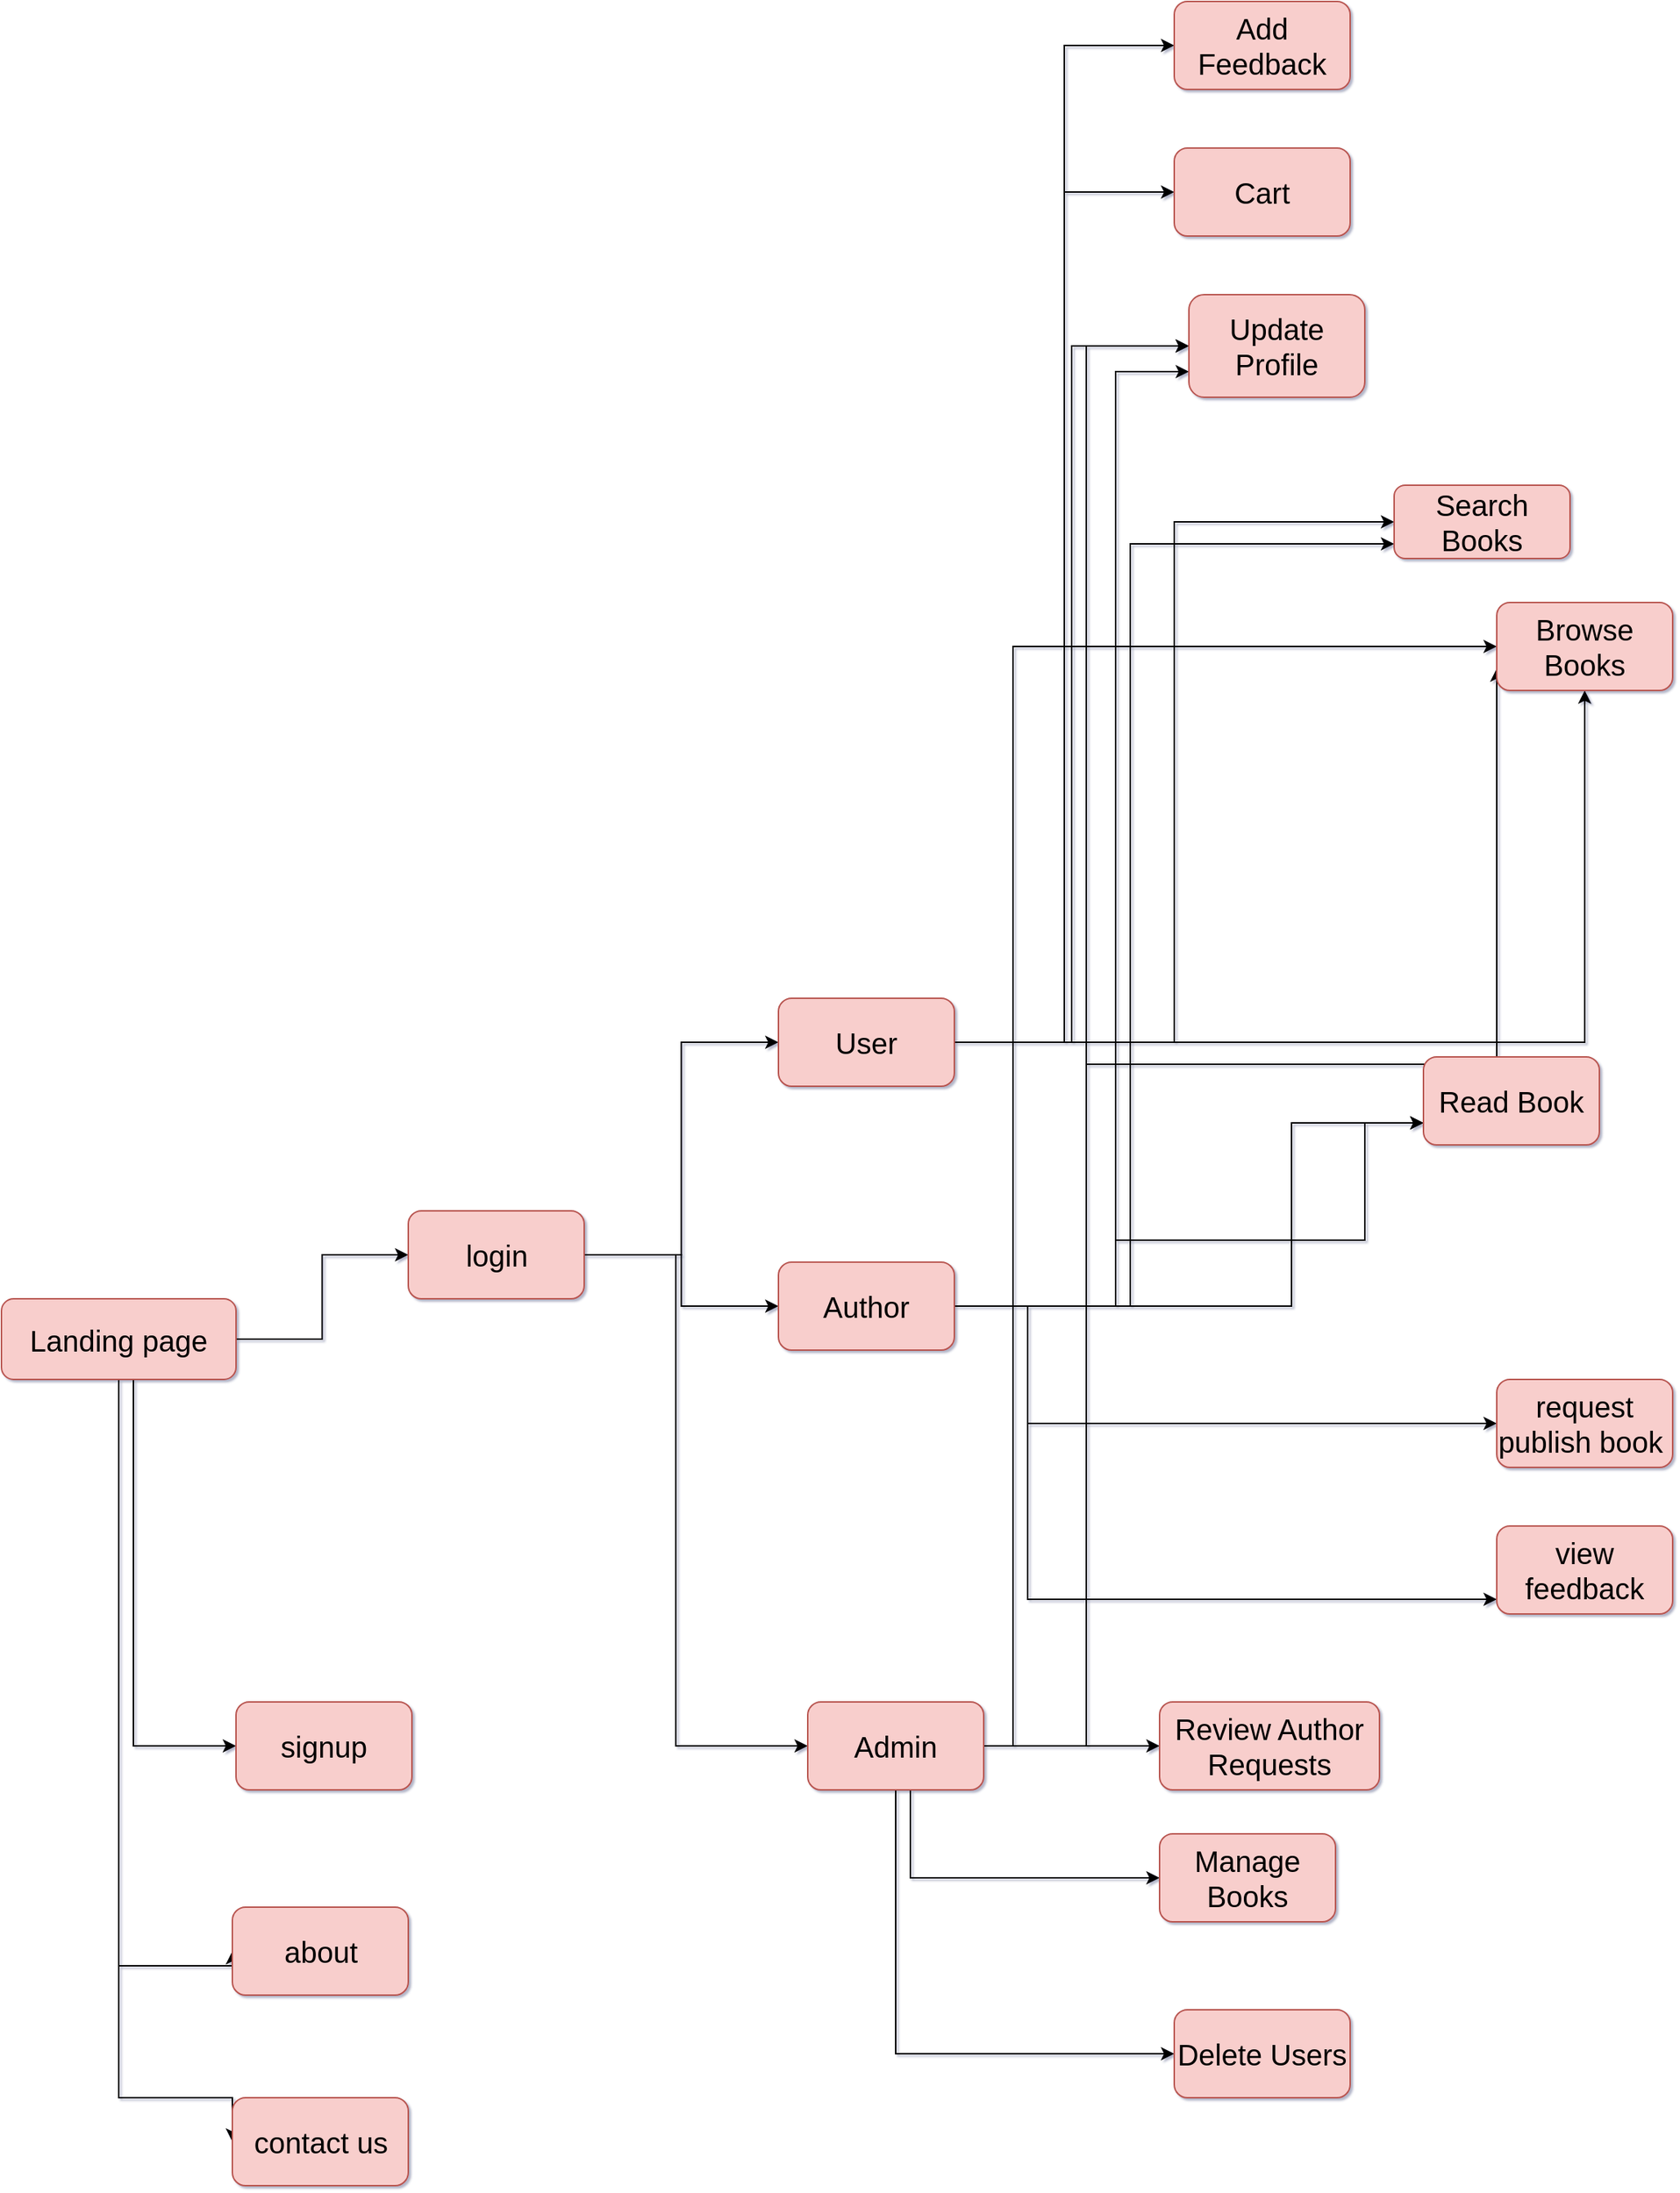 <mxfile version="18.1.3" type="github"><diagram id="z4TvJR-QpDPRa8Du7uL7" name="Page-1"><mxGraphModel dx="1735" dy="1728" grid="1" gridSize="10" guides="1" tooltips="1" connect="1" arrows="1" fold="1" page="0" pageScale="1" pageWidth="850" pageHeight="1100" background="none" math="0" shadow="1"><root><mxCell id="0"/><mxCell id="1" parent="0"/><mxCell id="FE3f_YrJqCf2keDcVWPs-2" value="" style="edgeStyle=orthogonalEdgeStyle;rounded=0;orthogonalLoop=1;jettySize=auto;html=1;fontFamily=Helvetica;fontSize=20;" edge="1" parent="1" source="auNVx2ybJr7_sldkE0vm-1" target="FE3f_YrJqCf2keDcVWPs-1"><mxGeometry relative="1" as="geometry"/></mxCell><mxCell id="FE3f_YrJqCf2keDcVWPs-21" style="edgeStyle=orthogonalEdgeStyle;rounded=0;orthogonalLoop=1;jettySize=auto;html=1;exitX=1;exitY=0.5;exitDx=0;exitDy=0;entryX=0;entryY=0.5;entryDx=0;entryDy=0;fontFamily=Helvetica;fontSize=20;" edge="1" parent="1" source="auNVx2ybJr7_sldkE0vm-1" target="FE3f_YrJqCf2keDcVWPs-3"><mxGeometry relative="1" as="geometry"><Array as="points"><mxPoint x="90" y="392"/><mxPoint x="90" y="670"/></Array></mxGeometry></mxCell><mxCell id="FE3f_YrJqCf2keDcVWPs-22" style="edgeStyle=orthogonalEdgeStyle;rounded=0;orthogonalLoop=1;jettySize=auto;html=1;exitX=1;exitY=0.5;exitDx=0;exitDy=0;entryX=0;entryY=0.5;entryDx=0;entryDy=0;fontFamily=Helvetica;fontSize=20;" edge="1" parent="1" source="auNVx2ybJr7_sldkE0vm-1" target="FE3f_YrJqCf2keDcVWPs-5"><mxGeometry relative="1" as="geometry"><Array as="points"><mxPoint x="80" y="392"/><mxPoint x="80" y="820"/></Array></mxGeometry></mxCell><mxCell id="FE3f_YrJqCf2keDcVWPs-23" style="edgeStyle=orthogonalEdgeStyle;rounded=0;orthogonalLoop=1;jettySize=auto;html=1;exitX=1;exitY=0.5;exitDx=0;exitDy=0;entryX=0;entryY=0.5;entryDx=0;entryDy=0;fontFamily=Helvetica;fontSize=20;" edge="1" parent="1" source="auNVx2ybJr7_sldkE0vm-1" target="FE3f_YrJqCf2keDcVWPs-7"><mxGeometry relative="1" as="geometry"><Array as="points"><mxPoint x="80" y="392"/><mxPoint x="80" y="910"/></Array></mxGeometry></mxCell><mxCell id="auNVx2ybJr7_sldkE0vm-1" value="Landing page" style="rounded=1;whiteSpace=wrap;html=1;fillColor=#f8cecc;strokeColor=#b85450;fontSize=20;" parent="1" vertex="1"><mxGeometry y="365" width="160" height="55" as="geometry"/></mxCell><mxCell id="FE3f_YrJqCf2keDcVWPs-10" value="" style="edgeStyle=orthogonalEdgeStyle;rounded=0;orthogonalLoop=1;jettySize=auto;html=1;fontFamily=Helvetica;fontSize=20;" edge="1" parent="1" source="FE3f_YrJqCf2keDcVWPs-1" target="FE3f_YrJqCf2keDcVWPs-9"><mxGeometry relative="1" as="geometry"><Array as="points"><mxPoint x="460" y="335"/><mxPoint x="460" y="670"/></Array></mxGeometry></mxCell><mxCell id="FE3f_YrJqCf2keDcVWPs-24" style="edgeStyle=orthogonalEdgeStyle;rounded=0;orthogonalLoop=1;jettySize=auto;html=1;exitX=1;exitY=0.5;exitDx=0;exitDy=0;entryX=0;entryY=0.5;entryDx=0;entryDy=0;fontFamily=Helvetica;fontSize=20;" edge="1" parent="1" source="FE3f_YrJqCf2keDcVWPs-1" target="FE3f_YrJqCf2keDcVWPs-11"><mxGeometry relative="1" as="geometry"/></mxCell><mxCell id="FE3f_YrJqCf2keDcVWPs-26" value="" style="edgeStyle=orthogonalEdgeStyle;rounded=0;orthogonalLoop=1;jettySize=auto;html=1;fontFamily=Helvetica;fontSize=20;" edge="1" parent="1" source="FE3f_YrJqCf2keDcVWPs-1" target="FE3f_YrJqCf2keDcVWPs-25"><mxGeometry relative="1" as="geometry"/></mxCell><mxCell id="FE3f_YrJqCf2keDcVWPs-1" value="login" style="whiteSpace=wrap;html=1;fontSize=20;fillColor=#f8cecc;strokeColor=#b85450;rounded=1;" vertex="1" parent="1"><mxGeometry x="277.5" y="305" width="120" height="60" as="geometry"/></mxCell><mxCell id="FE3f_YrJqCf2keDcVWPs-3" value="signup" style="whiteSpace=wrap;html=1;fontSize=20;fillColor=#f8cecc;strokeColor=#b85450;rounded=1;" vertex="1" parent="1"><mxGeometry x="160" y="640" width="120" height="60" as="geometry"/></mxCell><mxCell id="FE3f_YrJqCf2keDcVWPs-5" value="about" style="whiteSpace=wrap;html=1;fontSize=20;fillColor=#f8cecc;strokeColor=#b85450;rounded=1;" vertex="1" parent="1"><mxGeometry x="157.5" y="780" width="120" height="60" as="geometry"/></mxCell><mxCell id="FE3f_YrJqCf2keDcVWPs-7" value="contact us" style="whiteSpace=wrap;html=1;fontSize=20;fillColor=#f8cecc;strokeColor=#b85450;rounded=1;" vertex="1" parent="1"><mxGeometry x="157.5" y="910" width="120" height="60" as="geometry"/></mxCell><mxCell id="FE3f_YrJqCf2keDcVWPs-62" value="" style="edgeStyle=orthogonalEdgeStyle;rounded=0;orthogonalLoop=1;jettySize=auto;html=1;fontFamily=Helvetica;fontSize=20;" edge="1" parent="1" source="FE3f_YrJqCf2keDcVWPs-9" target="FE3f_YrJqCf2keDcVWPs-61"><mxGeometry relative="1" as="geometry"/></mxCell><mxCell id="FE3f_YrJqCf2keDcVWPs-65" value="" style="edgeStyle=orthogonalEdgeStyle;rounded=0;orthogonalLoop=1;jettySize=auto;html=1;fontFamily=Helvetica;fontSize=20;" edge="1" parent="1" source="FE3f_YrJqCf2keDcVWPs-9" target="FE3f_YrJqCf2keDcVWPs-64"><mxGeometry relative="1" as="geometry"><Array as="points"><mxPoint x="620" y="760"/></Array></mxGeometry></mxCell><mxCell id="FE3f_YrJqCf2keDcVWPs-67" value="" style="edgeStyle=orthogonalEdgeStyle;rounded=0;orthogonalLoop=1;jettySize=auto;html=1;fontFamily=Helvetica;fontSize=20;" edge="1" parent="1" source="FE3f_YrJqCf2keDcVWPs-9" target="FE3f_YrJqCf2keDcVWPs-66"><mxGeometry relative="1" as="geometry"><Array as="points"><mxPoint x="610" y="880"/></Array></mxGeometry></mxCell><mxCell id="FE3f_YrJqCf2keDcVWPs-68" style="edgeStyle=orthogonalEdgeStyle;rounded=0;orthogonalLoop=1;jettySize=auto;html=1;exitX=1;exitY=0.5;exitDx=0;exitDy=0;entryX=0;entryY=0.5;entryDx=0;entryDy=0;fontFamily=Helvetica;fontSize=20;" edge="1" parent="1" source="FE3f_YrJqCf2keDcVWPs-9" target="FE3f_YrJqCf2keDcVWPs-27"><mxGeometry relative="1" as="geometry"><Array as="points"><mxPoint x="690" y="670"/><mxPoint x="690" y="-80"/></Array></mxGeometry></mxCell><mxCell id="FE3f_YrJqCf2keDcVWPs-69" style="edgeStyle=orthogonalEdgeStyle;rounded=0;orthogonalLoop=1;jettySize=auto;html=1;exitX=1;exitY=0.5;exitDx=0;exitDy=0;fontFamily=Helvetica;fontSize=20;entryX=0;entryY=0.5;entryDx=0;entryDy=0;" edge="1" parent="1" source="FE3f_YrJqCf2keDcVWPs-9" target="FE3f_YrJqCf2keDcVWPs-38"><mxGeometry relative="1" as="geometry"><mxPoint x="880" y="100" as="targetPoint"/></mxGeometry></mxCell><mxCell id="FE3f_YrJqCf2keDcVWPs-9" value="Admin" style="whiteSpace=wrap;html=1;fontSize=20;fillColor=#f8cecc;strokeColor=#b85450;rounded=1;" vertex="1" parent="1"><mxGeometry x="550" y="640" width="120" height="60" as="geometry"/></mxCell><mxCell id="FE3f_YrJqCf2keDcVWPs-28" value="" style="edgeStyle=orthogonalEdgeStyle;rounded=0;orthogonalLoop=1;jettySize=auto;html=1;fontFamily=Helvetica;fontSize=20;" edge="1" parent="1" source="FE3f_YrJqCf2keDcVWPs-11" target="FE3f_YrJqCf2keDcVWPs-27"><mxGeometry relative="1" as="geometry"/></mxCell><mxCell id="FE3f_YrJqCf2keDcVWPs-31" style="edgeStyle=orthogonalEdgeStyle;rounded=0;orthogonalLoop=1;jettySize=auto;html=1;exitX=1;exitY=0.5;exitDx=0;exitDy=0;entryX=0;entryY=0.5;entryDx=0;entryDy=0;fontFamily=Helvetica;fontSize=20;" edge="1" parent="1" source="FE3f_YrJqCf2keDcVWPs-11" target="FE3f_YrJqCf2keDcVWPs-29"><mxGeometry relative="1" as="geometry"/></mxCell><mxCell id="FE3f_YrJqCf2keDcVWPs-36" style="edgeStyle=orthogonalEdgeStyle;rounded=0;orthogonalLoop=1;jettySize=auto;html=1;exitX=1;exitY=0.5;exitDx=0;exitDy=0;entryX=0;entryY=0.75;entryDx=0;entryDy=0;fontFamily=Helvetica;fontSize=20;" edge="1" parent="1" source="FE3f_YrJqCf2keDcVWPs-11" target="FE3f_YrJqCf2keDcVWPs-34"><mxGeometry relative="1" as="geometry"><Array as="points"><mxPoint x="760" y="190"/><mxPoint x="760" y="325"/><mxPoint x="930" y="325"/></Array></mxGeometry></mxCell><mxCell id="FE3f_YrJqCf2keDcVWPs-40" style="edgeStyle=orthogonalEdgeStyle;rounded=0;orthogonalLoop=1;jettySize=auto;html=1;exitX=1;exitY=0.5;exitDx=0;exitDy=0;entryX=0;entryY=0.5;entryDx=0;entryDy=0;fontFamily=Helvetica;fontSize=20;" edge="1" parent="1" source="FE3f_YrJqCf2keDcVWPs-11" target="FE3f_YrJqCf2keDcVWPs-38"><mxGeometry relative="1" as="geometry"/></mxCell><mxCell id="FE3f_YrJqCf2keDcVWPs-43" style="edgeStyle=orthogonalEdgeStyle;rounded=0;orthogonalLoop=1;jettySize=auto;html=1;exitX=1;exitY=0.5;exitDx=0;exitDy=0;entryX=0;entryY=0.5;entryDx=0;entryDy=0;fontFamily=Helvetica;fontSize=20;" edge="1" parent="1" source="FE3f_YrJqCf2keDcVWPs-11" target="FE3f_YrJqCf2keDcVWPs-41"><mxGeometry relative="1" as="geometry"/></mxCell><mxCell id="FE3f_YrJqCf2keDcVWPs-48" style="edgeStyle=orthogonalEdgeStyle;rounded=0;orthogonalLoop=1;jettySize=auto;html=1;exitX=1;exitY=0.5;exitDx=0;exitDy=0;entryX=0;entryY=0.5;entryDx=0;entryDy=0;fontFamily=Helvetica;fontSize=20;" edge="1" parent="1" source="FE3f_YrJqCf2keDcVWPs-11" target="FE3f_YrJqCf2keDcVWPs-46"><mxGeometry relative="1" as="geometry"/></mxCell><mxCell id="FE3f_YrJqCf2keDcVWPs-11" value="User" style="whiteSpace=wrap;html=1;fontSize=20;fillColor=#f8cecc;strokeColor=#b85450;rounded=1;" vertex="1" parent="1"><mxGeometry x="530" y="160" width="120" height="60" as="geometry"/></mxCell><mxCell id="FE3f_YrJqCf2keDcVWPs-50" value="" style="edgeStyle=orthogonalEdgeStyle;rounded=0;orthogonalLoop=1;jettySize=auto;html=1;fontFamily=Helvetica;fontSize=20;" edge="1" parent="1" source="FE3f_YrJqCf2keDcVWPs-25" target="FE3f_YrJqCf2keDcVWPs-49"><mxGeometry relative="1" as="geometry"><Array as="points"><mxPoint x="700" y="370"/><mxPoint x="700" y="450"/></Array></mxGeometry></mxCell><mxCell id="FE3f_YrJqCf2keDcVWPs-52" value="" style="edgeStyle=orthogonalEdgeStyle;rounded=0;orthogonalLoop=1;jettySize=auto;html=1;fontFamily=Helvetica;fontSize=20;" edge="1" parent="1" source="FE3f_YrJqCf2keDcVWPs-25" target="FE3f_YrJqCf2keDcVWPs-51"><mxGeometry relative="1" as="geometry"><Array as="points"><mxPoint x="700" y="370"/><mxPoint x="700" y="570"/></Array></mxGeometry></mxCell><mxCell id="FE3f_YrJqCf2keDcVWPs-53" style="edgeStyle=orthogonalEdgeStyle;rounded=0;orthogonalLoop=1;jettySize=auto;html=1;exitX=1;exitY=0.5;exitDx=0;exitDy=0;entryX=0;entryY=0.75;entryDx=0;entryDy=0;fontFamily=Helvetica;fontSize=20;" edge="1" parent="1" source="FE3f_YrJqCf2keDcVWPs-25" target="FE3f_YrJqCf2keDcVWPs-34"><mxGeometry relative="1" as="geometry"><Array as="points"><mxPoint x="880" y="370"/></Array></mxGeometry></mxCell><mxCell id="FE3f_YrJqCf2keDcVWPs-55" style="edgeStyle=orthogonalEdgeStyle;rounded=0;orthogonalLoop=1;jettySize=auto;html=1;exitX=1;exitY=0.5;exitDx=0;exitDy=0;entryX=0;entryY=0.75;entryDx=0;entryDy=0;fontFamily=Helvetica;fontSize=20;" edge="1" parent="1" source="FE3f_YrJqCf2keDcVWPs-25" target="FE3f_YrJqCf2keDcVWPs-27"><mxGeometry relative="1" as="geometry"><Array as="points"><mxPoint x="740" y="370"/><mxPoint x="740" y="205"/></Array></mxGeometry></mxCell><mxCell id="FE3f_YrJqCf2keDcVWPs-58" style="edgeStyle=orthogonalEdgeStyle;rounded=0;orthogonalLoop=1;jettySize=auto;html=1;exitX=1;exitY=0.5;exitDx=0;exitDy=0;fontFamily=Helvetica;fontSize=20;" edge="1" parent="1" source="FE3f_YrJqCf2keDcVWPs-25"><mxGeometry relative="1" as="geometry"><mxPoint x="950" y="-150" as="targetPoint"/><Array as="points"><mxPoint x="770" y="370"/><mxPoint x="770" y="-150"/></Array></mxGeometry></mxCell><mxCell id="FE3f_YrJqCf2keDcVWPs-59" style="edgeStyle=orthogonalEdgeStyle;rounded=0;orthogonalLoop=1;jettySize=auto;html=1;exitX=1;exitY=0.5;exitDx=0;exitDy=0;entryX=0;entryY=0.75;entryDx=0;entryDy=0;fontFamily=Helvetica;fontSize=20;" edge="1" parent="1" source="FE3f_YrJqCf2keDcVWPs-25" target="FE3f_YrJqCf2keDcVWPs-38"><mxGeometry relative="1" as="geometry"><Array as="points"><mxPoint x="760" y="370"/><mxPoint x="760" y="-268"/></Array></mxGeometry></mxCell><mxCell id="FE3f_YrJqCf2keDcVWPs-25" value="Author" style="whiteSpace=wrap;html=1;fontSize=20;fillColor=#f8cecc;strokeColor=#b85450;rounded=1;" vertex="1" parent="1"><mxGeometry x="530" y="340" width="120" height="60" as="geometry"/></mxCell><mxCell id="FE3f_YrJqCf2keDcVWPs-27" value="Browse Books" style="whiteSpace=wrap;html=1;fontSize=20;fillColor=#f8cecc;strokeColor=#b85450;rounded=1;" vertex="1" parent="1"><mxGeometry x="1020" y="-110" width="120" height="60" as="geometry"/></mxCell><mxCell id="FE3f_YrJqCf2keDcVWPs-29" value="Search Books" style="whiteSpace=wrap;html=1;fontSize=20;fillColor=#f8cecc;strokeColor=#b85450;rounded=1;" vertex="1" parent="1"><mxGeometry x="950" y="-190" width="120" height="50" as="geometry"/></mxCell><mxCell id="FE3f_YrJqCf2keDcVWPs-34" value="Read Book" style="whiteSpace=wrap;html=1;fontSize=20;fillColor=#f8cecc;strokeColor=#b85450;rounded=1;" vertex="1" parent="1"><mxGeometry x="970" y="200" width="120" height="60" as="geometry"/></mxCell><mxCell id="FE3f_YrJqCf2keDcVWPs-38" value="Update Profile" style="whiteSpace=wrap;html=1;fontSize=20;fillColor=#f8cecc;strokeColor=#b85450;rounded=1;" vertex="1" parent="1"><mxGeometry x="810" y="-320" width="120" height="70" as="geometry"/></mxCell><mxCell id="FE3f_YrJqCf2keDcVWPs-41" value="Cart" style="whiteSpace=wrap;html=1;fontSize=20;fillColor=#f8cecc;strokeColor=#b85450;rounded=1;" vertex="1" parent="1"><mxGeometry x="800" y="-420" width="120" height="60" as="geometry"/></mxCell><mxCell id="FE3f_YrJqCf2keDcVWPs-46" value="Add Feedback" style="whiteSpace=wrap;html=1;fontSize=20;fillColor=#f8cecc;strokeColor=#b85450;rounded=1;" vertex="1" parent="1"><mxGeometry x="800" y="-520" width="120" height="60" as="geometry"/></mxCell><mxCell id="FE3f_YrJqCf2keDcVWPs-49" value="request publish book&amp;nbsp;" style="whiteSpace=wrap;html=1;fontSize=20;fillColor=#f8cecc;strokeColor=#b85450;rounded=1;" vertex="1" parent="1"><mxGeometry x="1020" y="420" width="120" height="60" as="geometry"/></mxCell><mxCell id="FE3f_YrJqCf2keDcVWPs-51" value="view feedback" style="whiteSpace=wrap;html=1;fontSize=20;fillColor=#f8cecc;strokeColor=#b85450;rounded=1;" vertex="1" parent="1"><mxGeometry x="1020" y="520" width="120" height="60" as="geometry"/></mxCell><mxCell id="FE3f_YrJqCf2keDcVWPs-61" value="Review Author Requests" style="whiteSpace=wrap;html=1;fontSize=20;fillColor=#f8cecc;strokeColor=#b85450;rounded=1;" vertex="1" parent="1"><mxGeometry x="790" y="640" width="150" height="60" as="geometry"/></mxCell><mxCell id="FE3f_YrJqCf2keDcVWPs-64" value="Manage Books" style="whiteSpace=wrap;html=1;fontSize=20;fillColor=#f8cecc;strokeColor=#b85450;rounded=1;" vertex="1" parent="1"><mxGeometry x="790" y="730" width="120" height="60" as="geometry"/></mxCell><mxCell id="FE3f_YrJqCf2keDcVWPs-66" value="Delete Users" style="whiteSpace=wrap;html=1;fontSize=20;fillColor=#f8cecc;strokeColor=#b85450;rounded=1;" vertex="1" parent="1"><mxGeometry x="800" y="850" width="120" height="60" as="geometry"/></mxCell></root></mxGraphModel></diagram></mxfile>